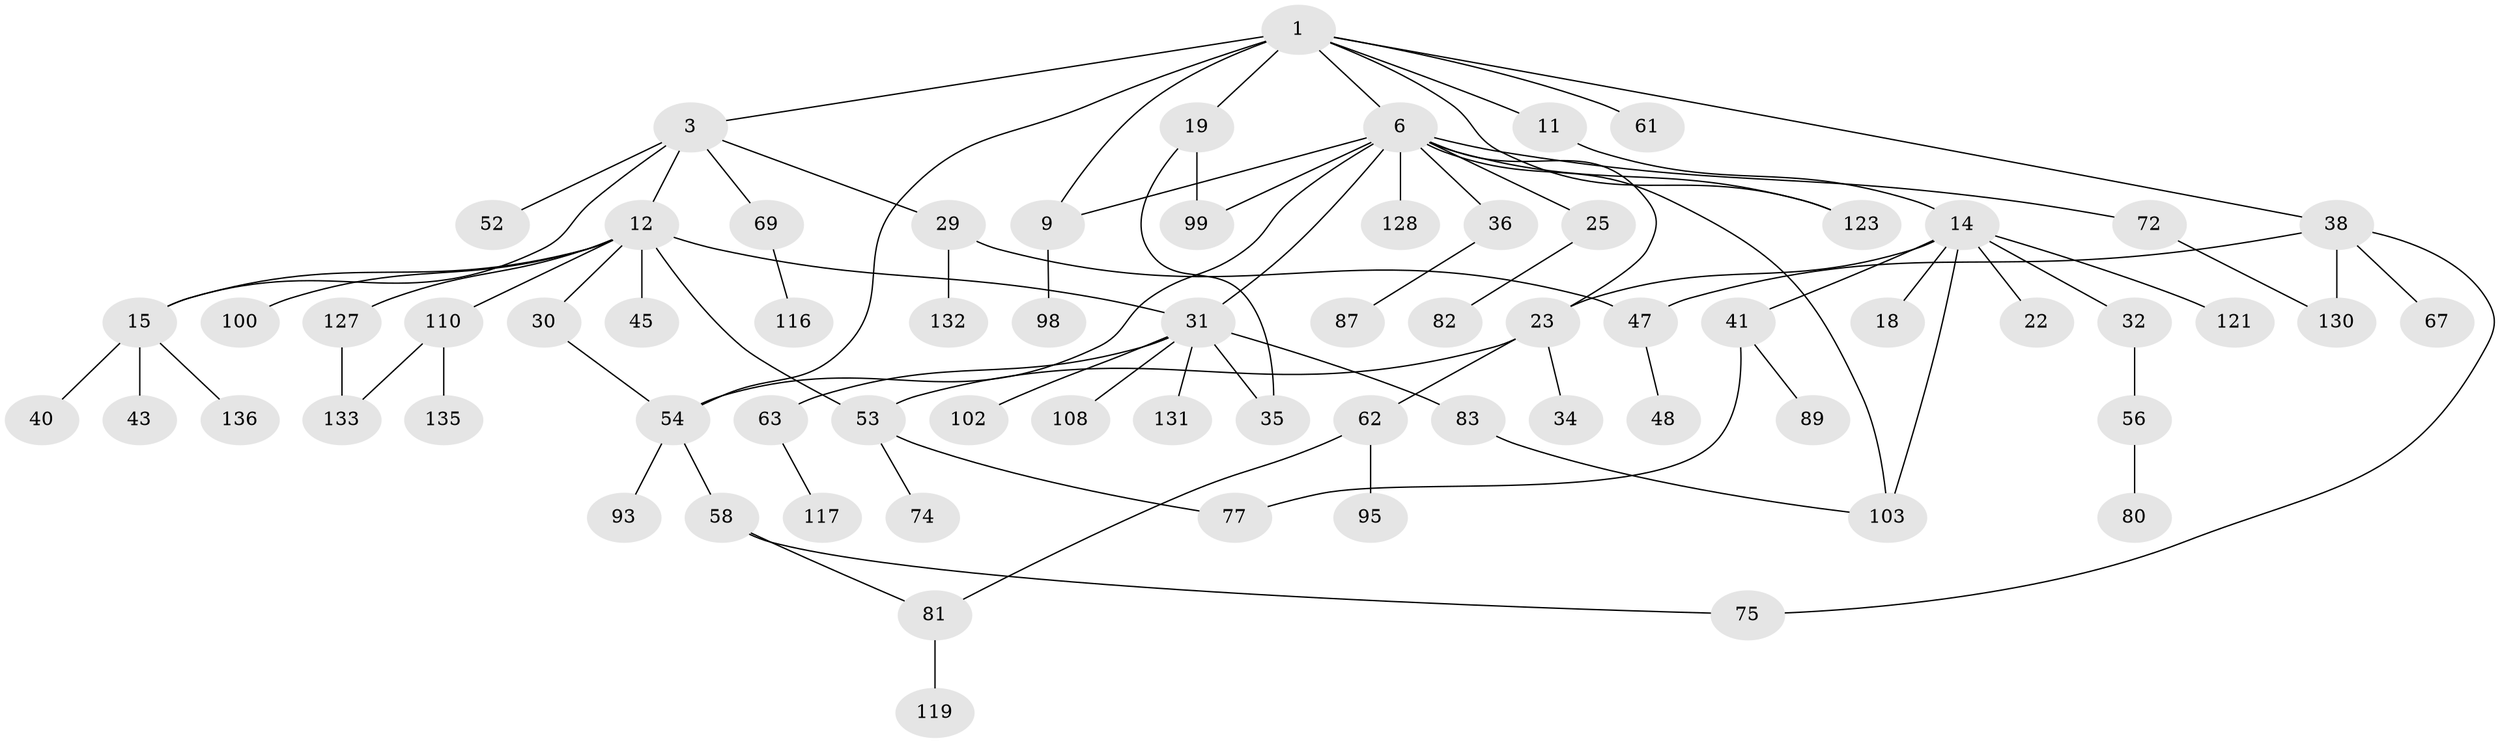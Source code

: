 // original degree distribution, {2: 0.302158273381295, 7: 0.014388489208633094, 1: 0.3597122302158273, 6: 0.014388489208633094, 5: 0.03597122302158273, 3: 0.17985611510791366, 4: 0.08633093525179857, 8: 0.007194244604316547}
// Generated by graph-tools (version 1.1) at 2025/54/03/05/25 16:54:46]
// undirected, 69 vertices, 86 edges
graph export_dot {
graph [start="1"]
  node [color=gray90,style=filled];
  1 [super="+2"];
  3 [super="+4+39+17+5"];
  6 [super="+13+8+42+7+91"];
  9;
  11;
  12 [super="+24+28+27"];
  14 [super="+92+26"];
  15 [super="+20"];
  18;
  19 [super="+66"];
  22 [super="+114+105"];
  23 [super="+49+55"];
  25;
  29 [super="+57+33+109"];
  30 [super="+37"];
  31 [super="+104+76+50"];
  32 [super="+96"];
  34 [super="+71"];
  35 [super="+134"];
  36 [super="+85"];
  38 [super="+97+46"];
  40;
  41 [super="+64"];
  43 [super="+139"];
  45;
  47;
  48;
  52;
  53 [super="+122+73"];
  54 [super="+138+65"];
  56;
  58;
  61 [super="+70"];
  62 [super="+106"];
  63;
  67;
  69;
  72;
  74;
  75;
  77 [super="+125"];
  80;
  81 [super="+90"];
  82;
  83;
  87;
  89;
  93;
  95 [super="+129"];
  98 [super="+107"];
  99 [super="+111+101"];
  100;
  102;
  103 [super="+113"];
  108;
  110;
  116;
  117;
  119;
  121;
  123;
  127;
  128;
  130;
  131;
  132;
  133;
  135;
  136;
  1 -- 3 [weight=2];
  1 -- 6;
  1 -- 38;
  1 -- 9;
  1 -- 11;
  1 -- 19;
  1 -- 123;
  1 -- 61;
  1 -- 54;
  3 -- 12;
  3 -- 15;
  3 -- 29;
  3 -- 69;
  3 -- 52 [weight=2];
  6 -- 36;
  6 -- 23;
  6 -- 128;
  6 -- 103;
  6 -- 72;
  6 -- 9;
  6 -- 123;
  6 -- 25;
  6 -- 31;
  6 -- 54;
  6 -- 99;
  9 -- 98;
  11 -- 14;
  12 -- 45;
  12 -- 30;
  12 -- 31;
  12 -- 100;
  12 -- 127;
  12 -- 110;
  12 -- 15;
  12 -- 53;
  14 -- 18;
  14 -- 22;
  14 -- 32;
  14 -- 121;
  14 -- 23;
  14 -- 41;
  14 -- 103;
  15 -- 40;
  15 -- 43;
  15 -- 136;
  19 -- 35;
  19 -- 99;
  23 -- 34;
  23 -- 53;
  23 -- 62;
  25 -- 82;
  29 -- 47;
  29 -- 132;
  30 -- 54;
  31 -- 108;
  31 -- 35;
  31 -- 83;
  31 -- 131;
  31 -- 102;
  31 -- 63;
  32 -- 56;
  36 -- 87;
  38 -- 67;
  38 -- 130;
  38 -- 75;
  38 -- 47;
  41 -- 77;
  41 -- 89;
  47 -- 48;
  53 -- 74;
  53 -- 77;
  54 -- 58;
  54 -- 93;
  56 -- 80;
  58 -- 75;
  58 -- 81;
  62 -- 95;
  62 -- 81;
  63 -- 117;
  69 -- 116;
  72 -- 130;
  81 -- 119;
  83 -- 103;
  110 -- 135;
  110 -- 133;
  127 -- 133;
}
